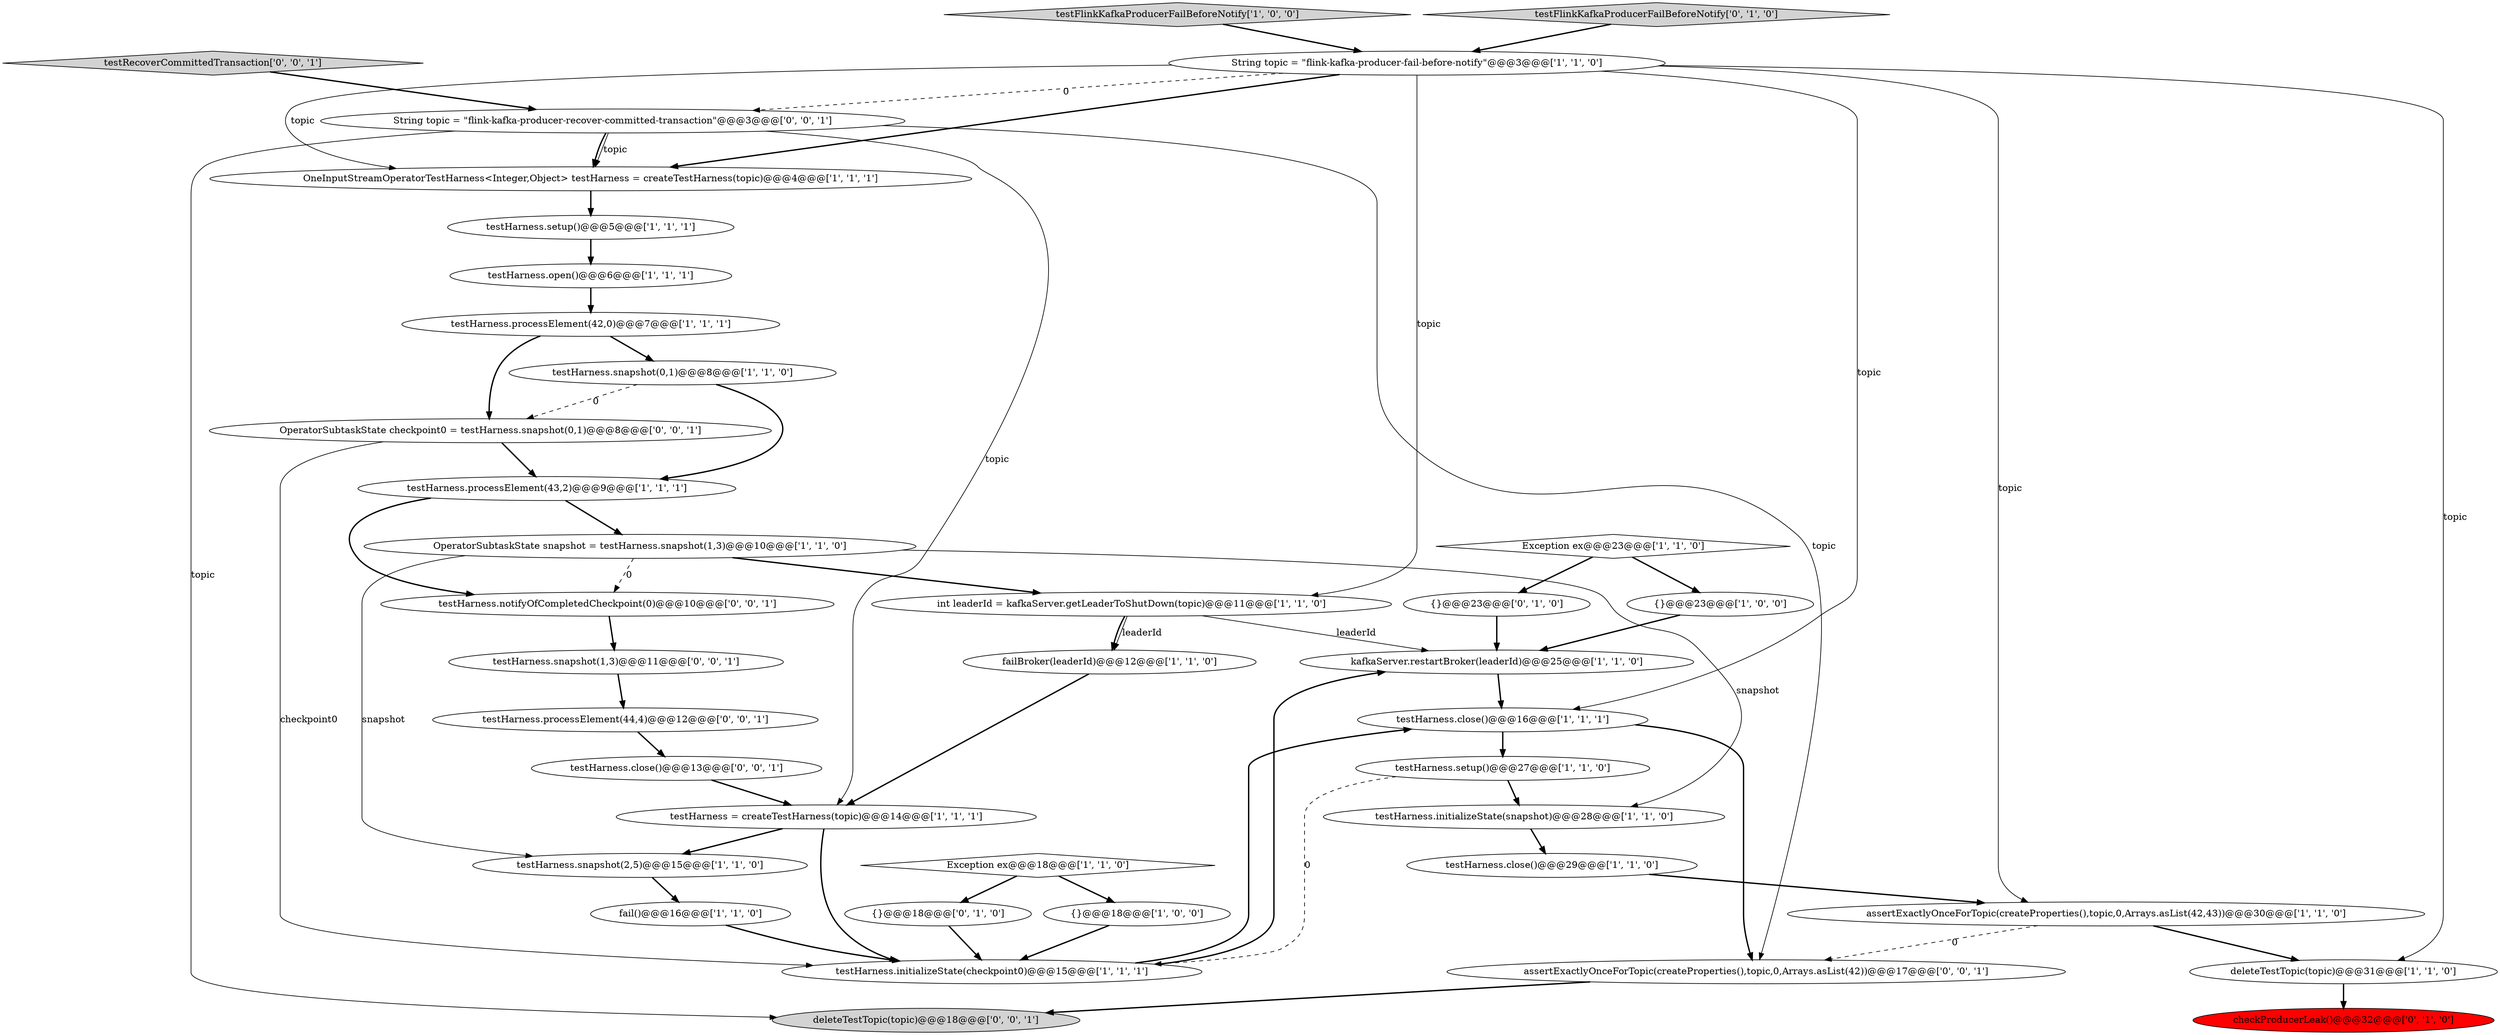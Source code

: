 digraph {
19 [style = filled, label = "int leaderId = kafkaServer.getLeaderToShutDown(topic)@@@11@@@['1', '1', '0']", fillcolor = white, shape = ellipse image = "AAA0AAABBB1BBB"];
4 [style = filled, label = "{}@@@18@@@['1', '0', '0']", fillcolor = white, shape = ellipse image = "AAA0AAABBB1BBB"];
21 [style = filled, label = "testHarness.snapshot(2,5)@@@15@@@['1', '1', '0']", fillcolor = white, shape = ellipse image = "AAA0AAABBB1BBB"];
24 [style = filled, label = "testHarness.initializeState(snapshot)@@@28@@@['1', '1', '0']", fillcolor = white, shape = ellipse image = "AAA0AAABBB1BBB"];
0 [style = filled, label = "testHarness.open()@@@6@@@['1', '1', '1']", fillcolor = white, shape = ellipse image = "AAA0AAABBB1BBB"];
1 [style = filled, label = "OneInputStreamOperatorTestHarness<Integer,Object> testHarness = createTestHarness(topic)@@@4@@@['1', '1', '1']", fillcolor = white, shape = ellipse image = "AAA0AAABBB1BBB"];
37 [style = filled, label = "testHarness.snapshot(1,3)@@@11@@@['0', '0', '1']", fillcolor = white, shape = ellipse image = "AAA0AAABBB3BBB"];
11 [style = filled, label = "deleteTestTopic(topic)@@@31@@@['1', '1', '0']", fillcolor = white, shape = ellipse image = "AAA0AAABBB1BBB"];
22 [style = filled, label = "testFlinkKafkaProducerFailBeforeNotify['1', '0', '0']", fillcolor = lightgray, shape = diamond image = "AAA0AAABBB1BBB"];
13 [style = filled, label = "testHarness.setup()@@@5@@@['1', '1', '1']", fillcolor = white, shape = ellipse image = "AAA0AAABBB1BBB"];
7 [style = filled, label = "testHarness = createTestHarness(topic)@@@14@@@['1', '1', '1']", fillcolor = white, shape = ellipse image = "AAA0AAABBB1BBB"];
28 [style = filled, label = "{}@@@23@@@['0', '1', '0']", fillcolor = white, shape = ellipse image = "AAA0AAABBB2BBB"];
20 [style = filled, label = "fail()@@@16@@@['1', '1', '0']", fillcolor = white, shape = ellipse image = "AAA0AAABBB1BBB"];
9 [style = filled, label = "{}@@@23@@@['1', '0', '0']", fillcolor = white, shape = ellipse image = "AAA0AAABBB1BBB"];
29 [style = filled, label = "checkProducerLeak()@@@32@@@['0', '1', '0']", fillcolor = red, shape = ellipse image = "AAA1AAABBB2BBB"];
35 [style = filled, label = "testRecoverCommittedTransaction['0', '0', '1']", fillcolor = lightgray, shape = diamond image = "AAA0AAABBB3BBB"];
33 [style = filled, label = "testHarness.processElement(44,4)@@@12@@@['0', '0', '1']", fillcolor = white, shape = ellipse image = "AAA0AAABBB3BBB"];
14 [style = filled, label = "kafkaServer.restartBroker(leaderId)@@@25@@@['1', '1', '0']", fillcolor = white, shape = ellipse image = "AAA0AAABBB1BBB"];
27 [style = filled, label = "{}@@@18@@@['0', '1', '0']", fillcolor = white, shape = ellipse image = "AAA0AAABBB2BBB"];
32 [style = filled, label = "testHarness.close()@@@13@@@['0', '0', '1']", fillcolor = white, shape = ellipse image = "AAA0AAABBB3BBB"];
23 [style = filled, label = "testHarness.setup()@@@27@@@['1', '1', '0']", fillcolor = white, shape = ellipse image = "AAA0AAABBB1BBB"];
3 [style = filled, label = "testHarness.snapshot(0,1)@@@8@@@['1', '1', '0']", fillcolor = white, shape = ellipse image = "AAA0AAABBB1BBB"];
38 [style = filled, label = "assertExactlyOnceForTopic(createProperties(),topic,0,Arrays.asList(42))@@@17@@@['0', '0', '1']", fillcolor = white, shape = ellipse image = "AAA0AAABBB3BBB"];
36 [style = filled, label = "testHarness.notifyOfCompletedCheckpoint(0)@@@10@@@['0', '0', '1']", fillcolor = white, shape = ellipse image = "AAA0AAABBB3BBB"];
31 [style = filled, label = "deleteTestTopic(topic)@@@18@@@['0', '0', '1']", fillcolor = lightgray, shape = ellipse image = "AAA0AAABBB3BBB"];
12 [style = filled, label = "testHarness.processElement(43,2)@@@9@@@['1', '1', '1']", fillcolor = white, shape = ellipse image = "AAA0AAABBB1BBB"];
18 [style = filled, label = "testHarness.close()@@@16@@@['1', '1', '1']", fillcolor = white, shape = ellipse image = "AAA0AAABBB1BBB"];
17 [style = filled, label = "failBroker(leaderId)@@@12@@@['1', '1', '0']", fillcolor = white, shape = ellipse image = "AAA0AAABBB1BBB"];
10 [style = filled, label = "assertExactlyOnceForTopic(createProperties(),topic,0,Arrays.asList(42,43))@@@30@@@['1', '1', '0']", fillcolor = white, shape = ellipse image = "AAA0AAABBB1BBB"];
15 [style = filled, label = "OperatorSubtaskState snapshot = testHarness.snapshot(1,3)@@@10@@@['1', '1', '0']", fillcolor = white, shape = ellipse image = "AAA0AAABBB1BBB"];
25 [style = filled, label = "Exception ex@@@23@@@['1', '1', '0']", fillcolor = white, shape = diamond image = "AAA0AAABBB1BBB"];
34 [style = filled, label = "String topic = \"flink-kafka-producer-recover-committed-transaction\"@@@3@@@['0', '0', '1']", fillcolor = white, shape = ellipse image = "AAA0AAABBB3BBB"];
8 [style = filled, label = "Exception ex@@@18@@@['1', '1', '0']", fillcolor = white, shape = diamond image = "AAA0AAABBB1BBB"];
30 [style = filled, label = "OperatorSubtaskState checkpoint0 = testHarness.snapshot(0,1)@@@8@@@['0', '0', '1']", fillcolor = white, shape = ellipse image = "AAA0AAABBB3BBB"];
16 [style = filled, label = "String topic = \"flink-kafka-producer-fail-before-notify\"@@@3@@@['1', '1', '0']", fillcolor = white, shape = ellipse image = "AAA0AAABBB1BBB"];
2 [style = filled, label = "testHarness.initializeState(checkpoint0)@@@15@@@['1', '1', '1']", fillcolor = white, shape = ellipse image = "AAA0AAABBB1BBB"];
26 [style = filled, label = "testFlinkKafkaProducerFailBeforeNotify['0', '1', '0']", fillcolor = lightgray, shape = diamond image = "AAA0AAABBB2BBB"];
6 [style = filled, label = "testHarness.close()@@@29@@@['1', '1', '0']", fillcolor = white, shape = ellipse image = "AAA0AAABBB1BBB"];
5 [style = filled, label = "testHarness.processElement(42,0)@@@7@@@['1', '1', '1']", fillcolor = white, shape = ellipse image = "AAA0AAABBB1BBB"];
30->2 [style = solid, label="checkpoint0"];
5->3 [style = bold, label=""];
18->38 [style = bold, label=""];
25->28 [style = bold, label=""];
34->1 [style = solid, label="topic"];
3->30 [style = dashed, label="0"];
16->10 [style = solid, label="topic"];
18->23 [style = bold, label=""];
22->16 [style = bold, label=""];
34->1 [style = bold, label=""];
25->9 [style = bold, label=""];
10->38 [style = dashed, label="0"];
12->15 [style = bold, label=""];
12->36 [style = bold, label=""];
11->29 [style = bold, label=""];
16->19 [style = solid, label="topic"];
2->18 [style = bold, label=""];
32->7 [style = bold, label=""];
19->17 [style = bold, label=""];
4->2 [style = bold, label=""];
3->12 [style = bold, label=""];
38->31 [style = bold, label=""];
15->19 [style = bold, label=""];
15->36 [style = dashed, label="0"];
16->1 [style = solid, label="topic"];
34->31 [style = solid, label="topic"];
1->13 [style = bold, label=""];
28->14 [style = bold, label=""];
23->2 [style = dashed, label="0"];
34->38 [style = solid, label="topic"];
20->2 [style = bold, label=""];
17->7 [style = bold, label=""];
16->34 [style = dashed, label="0"];
19->17 [style = solid, label="leaderId"];
26->16 [style = bold, label=""];
23->24 [style = bold, label=""];
30->12 [style = bold, label=""];
21->20 [style = bold, label=""];
16->1 [style = bold, label=""];
7->2 [style = bold, label=""];
6->10 [style = bold, label=""];
15->24 [style = solid, label="snapshot"];
2->14 [style = bold, label=""];
34->7 [style = solid, label="topic"];
19->14 [style = solid, label="leaderId"];
9->14 [style = bold, label=""];
7->21 [style = bold, label=""];
33->32 [style = bold, label=""];
14->18 [style = bold, label=""];
36->37 [style = bold, label=""];
5->30 [style = bold, label=""];
8->4 [style = bold, label=""];
37->33 [style = bold, label=""];
16->11 [style = solid, label="topic"];
15->21 [style = solid, label="snapshot"];
24->6 [style = bold, label=""];
8->27 [style = bold, label=""];
35->34 [style = bold, label=""];
16->18 [style = solid, label="topic"];
27->2 [style = bold, label=""];
0->5 [style = bold, label=""];
13->0 [style = bold, label=""];
10->11 [style = bold, label=""];
}
